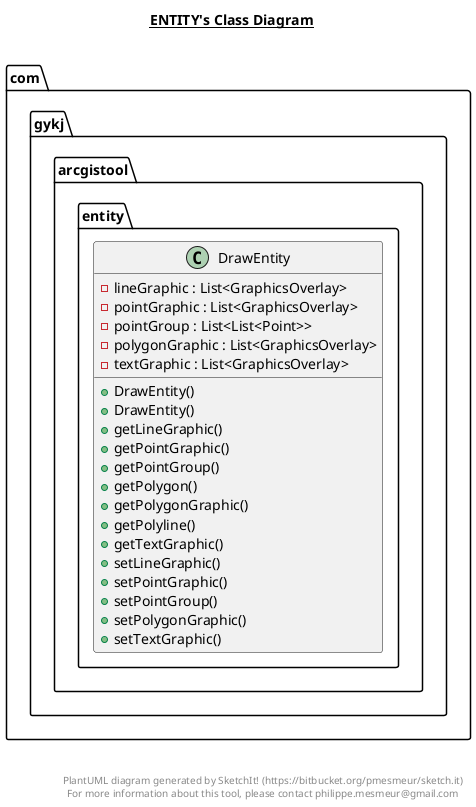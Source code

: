 @startuml

title __ENTITY's Class Diagram__\n

  namespace com.gykj.arcgistool {
    namespace entity {
      class com.gykj.arcgistool.entity.DrawEntity {
          - lineGraphic : List<GraphicsOverlay>
          - pointGraphic : List<GraphicsOverlay>
          - pointGroup : List<List<Point>>
          - polygonGraphic : List<GraphicsOverlay>
          - textGraphic : List<GraphicsOverlay>
          + DrawEntity()
          + DrawEntity()
          + getLineGraphic()
          + getPointGraphic()
          + getPointGroup()
          + getPolygon()
          + getPolygonGraphic()
          + getPolyline()
          + getTextGraphic()
          + setLineGraphic()
          + setPointGraphic()
          + setPointGroup()
          + setPolygonGraphic()
          + setTextGraphic()
      }
    }
  }
  



right footer


PlantUML diagram generated by SketchIt! (https://bitbucket.org/pmesmeur/sketch.it)
For more information about this tool, please contact philippe.mesmeur@gmail.com
endfooter

@enduml
